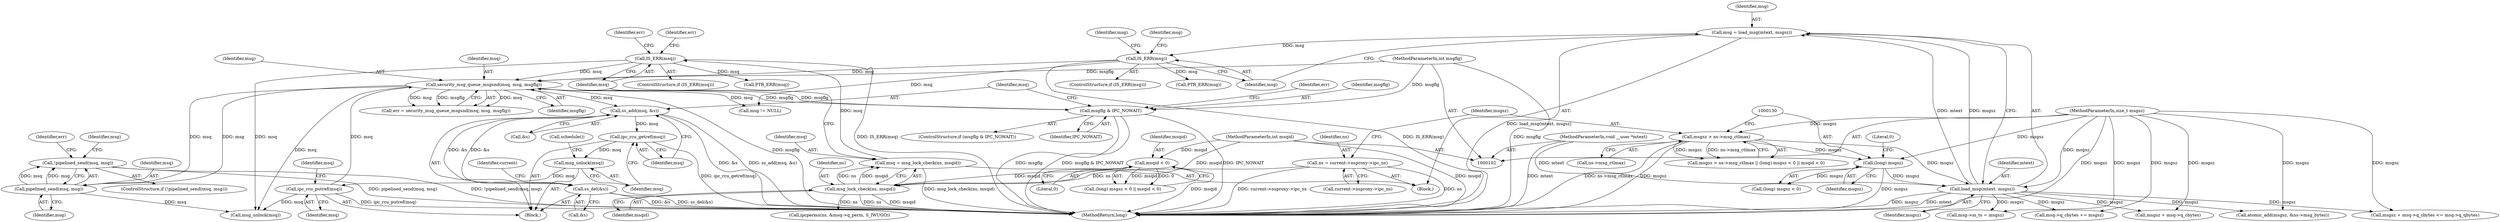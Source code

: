 digraph "1_linux_6062a8dc0517bce23e3c2f7d2fea5e22411269a3@API" {
"1000290" [label="(Call,!pipelined_send(msq, msg))"];
"1000291" [label="(Call,pipelined_send(msq, msg))"];
"1000199" [label="(Call,security_msg_queue_msgsnd(msq, msg, msgflg))"];
"1000252" [label="(Call,ipc_rcu_putref(msq))"];
"1000244" [label="(Call,msg_unlock(msq))"];
"1000242" [label="(Call,ipc_rcu_getref(msq))"];
"1000238" [label="(Call,ss_add(msq, &s))"];
"1000266" [label="(Call,ss_del(&s))"];
"1000173" [label="(Call,IS_ERR(msq))"];
"1000167" [label="(Call,msq = msg_lock_check(ns, msqid))"];
"1000169" [label="(Call,msg_lock_check(ns, msqid))"];
"1000113" [label="(Call,ns = current->nsproxy->ipc_ns)"];
"1000133" [label="(Call,msqid < 0)"];
"1000103" [label="(MethodParameterIn,int msqid)"];
"1000152" [label="(Call,IS_ERR(msg))"];
"1000146" [label="(Call,msg = load_msg(mtext, msgsz))"];
"1000148" [label="(Call,load_msg(mtext, msgsz))"];
"1000105" [label="(MethodParameterIn,void __user *mtext)"];
"1000122" [label="(Call,msgsz > ns->msg_ctlmax)"];
"1000106" [label="(MethodParameterIn,size_t msgsz)"];
"1000129" [label="(Call,(long) msgsz)"];
"1000229" [label="(Call,msgflg & IPC_NOWAIT)"];
"1000107" [label="(MethodParameterIn,int msgflg)"];
"1000172" [label="(ControlStructure,if (IS_ERR(msq)))"];
"1000178" [label="(Call,PTR_ERR(msq))"];
"1000113" [label="(Call,ns = current->nsproxy->ipc_ns)"];
"1000132" [label="(Literal,0)"];
"1000234" [label="(Identifier,err)"];
"1000103" [label="(MethodParameterIn,int msqid)"];
"1000105" [label="(MethodParameterIn,void __user *mtext)"];
"1000162" [label="(Call,msg->m_ts = msgsz)"];
"1000242" [label="(Call,ipc_rcu_getref(msq))"];
"1000271" [label="(Identifier,current)"];
"1000122" [label="(Call,msgsz > ns->msg_ctlmax)"];
"1000131" [label="(Identifier,msgsz)"];
"1000150" [label="(Identifier,msgsz)"];
"1000253" [label="(Identifier,msq)"];
"1000182" [label="(Block,)"];
"1000152" [label="(Call,IS_ERR(msg))"];
"1000246" [label="(Call,schedule())"];
"1000243" [label="(Identifier,msq)"];
"1000240" [label="(Call,&s)"];
"1000331" [label="(Call,msg_unlock(msq))"];
"1000289" [label="(ControlStructure,if (!pipelined_send(msq, msg)))"];
"1000121" [label="(Call,msgsz > ns->msg_ctlmax || (long) msgsz < 0 || msqid < 0)"];
"1000342" [label="(MethodReturn,long)"];
"1000151" [label="(ControlStructure,if (IS_ERR(msg)))"];
"1000313" [label="(Call,atomic_add(msgsz, &ns->msg_bytes))"];
"1000148" [label="(Call,load_msg(mtext, msgsz))"];
"1000107" [label="(MethodParameterIn,int msgflg)"];
"1000147" [label="(Identifier,msg)"];
"1000239" [label="(Identifier,msq)"];
"1000177" [label="(Identifier,err)"];
"1000106" [label="(MethodParameterIn,size_t msgsz)"];
"1000146" [label="(Call,msg = load_msg(mtext, msgsz))"];
"1000168" [label="(Identifier,msq)"];
"1000115" [label="(Call,current->nsproxy->ipc_ns)"];
"1000304" [label="(Call,msq->q_cbytes += msgsz)"];
"1000156" [label="(Identifier,msg)"];
"1000133" [label="(Call,msqid < 0)"];
"1000149" [label="(Identifier,mtext)"];
"1000267" [label="(Call,&s)"];
"1000155" [label="(Call,PTR_ERR(msg))"];
"1000108" [label="(Block,)"];
"1000153" [label="(Identifier,msg)"];
"1000228" [label="(ControlStructure,if (msgflg & IPC_NOWAIT))"];
"1000230" [label="(Identifier,msgflg)"];
"1000124" [label="(Call,ns->msg_ctlmax)"];
"1000292" [label="(Identifier,msq)"];
"1000335" [label="(Call,msg != NULL)"];
"1000245" [label="(Identifier,msq)"];
"1000171" [label="(Identifier,msqid)"];
"1000266" [label="(Call,ss_del(&s))"];
"1000325" [label="(Identifier,err)"];
"1000129" [label="(Call,(long) msgsz)"];
"1000238" [label="(Call,ss_add(msq, &s))"];
"1000135" [label="(Literal,0)"];
"1000200" [label="(Identifier,msq)"];
"1000209" [label="(Call,msgsz + msq->q_cbytes)"];
"1000197" [label="(Call,err = security_msg_queue_msgsnd(msq, msg, msgflg))"];
"1000244" [label="(Call,msg_unlock(msq))"];
"1000229" [label="(Call,msgflg & IPC_NOWAIT)"];
"1000170" [label="(Identifier,ns)"];
"1000293" [label="(Identifier,msg)"];
"1000128" [label="(Call,(long) msgsz < 0)"];
"1000208" [label="(Call,msgsz + msq->q_cbytes <= msq->q_qbytes)"];
"1000185" [label="(Identifier,err)"];
"1000290" [label="(Call,!pipelined_send(msq, msg))"];
"1000114" [label="(Identifier,ns)"];
"1000231" [label="(Identifier,IPC_NOWAIT)"];
"1000201" [label="(Identifier,msg)"];
"1000291" [label="(Call,pipelined_send(msq, msg))"];
"1000298" [label="(Identifier,msg)"];
"1000202" [label="(Identifier,msgflg)"];
"1000169" [label="(Call,msg_lock_check(ns, msqid))"];
"1000199" [label="(Call,security_msg_queue_msgsnd(msq, msg, msgflg))"];
"1000174" [label="(Identifier,msq)"];
"1000159" [label="(Identifier,msg)"];
"1000127" [label="(Call,(long) msgsz < 0 || msqid < 0)"];
"1000252" [label="(Call,ipc_rcu_putref(msq))"];
"1000123" [label="(Identifier,msgsz)"];
"1000257" [label="(Identifier,msq)"];
"1000189" [label="(Call,ipcperms(ns, &msq->q_perm, S_IWUGO))"];
"1000173" [label="(Call,IS_ERR(msq))"];
"1000167" [label="(Call,msq = msg_lock_check(ns, msqid))"];
"1000134" [label="(Identifier,msqid)"];
"1000290" -> "1000289"  [label="AST: "];
"1000290" -> "1000291"  [label="CFG: "];
"1000291" -> "1000290"  [label="AST: "];
"1000298" -> "1000290"  [label="CFG: "];
"1000325" -> "1000290"  [label="CFG: "];
"1000290" -> "1000342"  [label="DDG: pipelined_send(msq, msg)"];
"1000290" -> "1000342"  [label="DDG: !pipelined_send(msq, msg)"];
"1000291" -> "1000290"  [label="DDG: msq"];
"1000291" -> "1000290"  [label="DDG: msg"];
"1000291" -> "1000293"  [label="CFG: "];
"1000292" -> "1000291"  [label="AST: "];
"1000293" -> "1000291"  [label="AST: "];
"1000199" -> "1000291"  [label="DDG: msq"];
"1000199" -> "1000291"  [label="DDG: msg"];
"1000291" -> "1000331"  [label="DDG: msq"];
"1000199" -> "1000197"  [label="AST: "];
"1000199" -> "1000202"  [label="CFG: "];
"1000200" -> "1000199"  [label="AST: "];
"1000201" -> "1000199"  [label="AST: "];
"1000202" -> "1000199"  [label="AST: "];
"1000197" -> "1000199"  [label="CFG: "];
"1000199" -> "1000342"  [label="DDG: msgflg"];
"1000199" -> "1000197"  [label="DDG: msq"];
"1000199" -> "1000197"  [label="DDG: msg"];
"1000199" -> "1000197"  [label="DDG: msgflg"];
"1000252" -> "1000199"  [label="DDG: msq"];
"1000173" -> "1000199"  [label="DDG: msq"];
"1000152" -> "1000199"  [label="DDG: msg"];
"1000229" -> "1000199"  [label="DDG: msgflg"];
"1000107" -> "1000199"  [label="DDG: msgflg"];
"1000199" -> "1000229"  [label="DDG: msgflg"];
"1000199" -> "1000238"  [label="DDG: msq"];
"1000199" -> "1000331"  [label="DDG: msq"];
"1000199" -> "1000335"  [label="DDG: msg"];
"1000252" -> "1000182"  [label="AST: "];
"1000252" -> "1000253"  [label="CFG: "];
"1000253" -> "1000252"  [label="AST: "];
"1000257" -> "1000252"  [label="CFG: "];
"1000252" -> "1000342"  [label="DDG: ipc_rcu_putref(msq)"];
"1000244" -> "1000252"  [label="DDG: msq"];
"1000252" -> "1000331"  [label="DDG: msq"];
"1000244" -> "1000182"  [label="AST: "];
"1000244" -> "1000245"  [label="CFG: "];
"1000245" -> "1000244"  [label="AST: "];
"1000246" -> "1000244"  [label="CFG: "];
"1000242" -> "1000244"  [label="DDG: msq"];
"1000242" -> "1000182"  [label="AST: "];
"1000242" -> "1000243"  [label="CFG: "];
"1000243" -> "1000242"  [label="AST: "];
"1000245" -> "1000242"  [label="CFG: "];
"1000242" -> "1000342"  [label="DDG: ipc_rcu_getref(msq)"];
"1000238" -> "1000242"  [label="DDG: msq"];
"1000238" -> "1000182"  [label="AST: "];
"1000238" -> "1000240"  [label="CFG: "];
"1000239" -> "1000238"  [label="AST: "];
"1000240" -> "1000238"  [label="AST: "];
"1000243" -> "1000238"  [label="CFG: "];
"1000238" -> "1000342"  [label="DDG: &s"];
"1000238" -> "1000342"  [label="DDG: ss_add(msq, &s)"];
"1000266" -> "1000238"  [label="DDG: &s"];
"1000238" -> "1000266"  [label="DDG: &s"];
"1000266" -> "1000182"  [label="AST: "];
"1000266" -> "1000267"  [label="CFG: "];
"1000267" -> "1000266"  [label="AST: "];
"1000271" -> "1000266"  [label="CFG: "];
"1000266" -> "1000342"  [label="DDG: &s"];
"1000266" -> "1000342"  [label="DDG: ss_del(&s)"];
"1000173" -> "1000172"  [label="AST: "];
"1000173" -> "1000174"  [label="CFG: "];
"1000174" -> "1000173"  [label="AST: "];
"1000177" -> "1000173"  [label="CFG: "];
"1000185" -> "1000173"  [label="CFG: "];
"1000173" -> "1000342"  [label="DDG: IS_ERR(msq)"];
"1000167" -> "1000173"  [label="DDG: msq"];
"1000173" -> "1000178"  [label="DDG: msq"];
"1000173" -> "1000331"  [label="DDG: msq"];
"1000167" -> "1000108"  [label="AST: "];
"1000167" -> "1000169"  [label="CFG: "];
"1000168" -> "1000167"  [label="AST: "];
"1000169" -> "1000167"  [label="AST: "];
"1000174" -> "1000167"  [label="CFG: "];
"1000167" -> "1000342"  [label="DDG: msg_lock_check(ns, msqid)"];
"1000169" -> "1000167"  [label="DDG: ns"];
"1000169" -> "1000167"  [label="DDG: msqid"];
"1000169" -> "1000171"  [label="CFG: "];
"1000170" -> "1000169"  [label="AST: "];
"1000171" -> "1000169"  [label="AST: "];
"1000169" -> "1000342"  [label="DDG: msqid"];
"1000169" -> "1000342"  [label="DDG: ns"];
"1000113" -> "1000169"  [label="DDG: ns"];
"1000133" -> "1000169"  [label="DDG: msqid"];
"1000103" -> "1000169"  [label="DDG: msqid"];
"1000169" -> "1000189"  [label="DDG: ns"];
"1000113" -> "1000108"  [label="AST: "];
"1000113" -> "1000115"  [label="CFG: "];
"1000114" -> "1000113"  [label="AST: "];
"1000115" -> "1000113"  [label="AST: "];
"1000123" -> "1000113"  [label="CFG: "];
"1000113" -> "1000342"  [label="DDG: ns"];
"1000113" -> "1000342"  [label="DDG: current->nsproxy->ipc_ns"];
"1000133" -> "1000127"  [label="AST: "];
"1000133" -> "1000135"  [label="CFG: "];
"1000134" -> "1000133"  [label="AST: "];
"1000135" -> "1000133"  [label="AST: "];
"1000127" -> "1000133"  [label="CFG: "];
"1000133" -> "1000342"  [label="DDG: msqid"];
"1000133" -> "1000127"  [label="DDG: msqid"];
"1000133" -> "1000127"  [label="DDG: 0"];
"1000103" -> "1000133"  [label="DDG: msqid"];
"1000103" -> "1000102"  [label="AST: "];
"1000103" -> "1000342"  [label="DDG: msqid"];
"1000152" -> "1000151"  [label="AST: "];
"1000152" -> "1000153"  [label="CFG: "];
"1000153" -> "1000152"  [label="AST: "];
"1000156" -> "1000152"  [label="CFG: "];
"1000159" -> "1000152"  [label="CFG: "];
"1000152" -> "1000342"  [label="DDG: IS_ERR(msg)"];
"1000146" -> "1000152"  [label="DDG: msg"];
"1000152" -> "1000155"  [label="DDG: msg"];
"1000152" -> "1000335"  [label="DDG: msg"];
"1000146" -> "1000108"  [label="AST: "];
"1000146" -> "1000148"  [label="CFG: "];
"1000147" -> "1000146"  [label="AST: "];
"1000148" -> "1000146"  [label="AST: "];
"1000153" -> "1000146"  [label="CFG: "];
"1000146" -> "1000342"  [label="DDG: load_msg(mtext, msgsz)"];
"1000148" -> "1000146"  [label="DDG: mtext"];
"1000148" -> "1000146"  [label="DDG: msgsz"];
"1000148" -> "1000150"  [label="CFG: "];
"1000149" -> "1000148"  [label="AST: "];
"1000150" -> "1000148"  [label="AST: "];
"1000148" -> "1000342"  [label="DDG: mtext"];
"1000148" -> "1000342"  [label="DDG: msgsz"];
"1000105" -> "1000148"  [label="DDG: mtext"];
"1000122" -> "1000148"  [label="DDG: msgsz"];
"1000129" -> "1000148"  [label="DDG: msgsz"];
"1000106" -> "1000148"  [label="DDG: msgsz"];
"1000148" -> "1000162"  [label="DDG: msgsz"];
"1000148" -> "1000208"  [label="DDG: msgsz"];
"1000148" -> "1000209"  [label="DDG: msgsz"];
"1000148" -> "1000304"  [label="DDG: msgsz"];
"1000148" -> "1000313"  [label="DDG: msgsz"];
"1000105" -> "1000102"  [label="AST: "];
"1000105" -> "1000342"  [label="DDG: mtext"];
"1000122" -> "1000121"  [label="AST: "];
"1000122" -> "1000124"  [label="CFG: "];
"1000123" -> "1000122"  [label="AST: "];
"1000124" -> "1000122"  [label="AST: "];
"1000130" -> "1000122"  [label="CFG: "];
"1000121" -> "1000122"  [label="CFG: "];
"1000122" -> "1000342"  [label="DDG: msgsz"];
"1000122" -> "1000342"  [label="DDG: ns->msg_ctlmax"];
"1000122" -> "1000121"  [label="DDG: msgsz"];
"1000122" -> "1000121"  [label="DDG: ns->msg_ctlmax"];
"1000106" -> "1000122"  [label="DDG: msgsz"];
"1000122" -> "1000129"  [label="DDG: msgsz"];
"1000106" -> "1000102"  [label="AST: "];
"1000106" -> "1000342"  [label="DDG: msgsz"];
"1000106" -> "1000129"  [label="DDG: msgsz"];
"1000106" -> "1000162"  [label="DDG: msgsz"];
"1000106" -> "1000208"  [label="DDG: msgsz"];
"1000106" -> "1000209"  [label="DDG: msgsz"];
"1000106" -> "1000304"  [label="DDG: msgsz"];
"1000106" -> "1000313"  [label="DDG: msgsz"];
"1000129" -> "1000128"  [label="AST: "];
"1000129" -> "1000131"  [label="CFG: "];
"1000130" -> "1000129"  [label="AST: "];
"1000131" -> "1000129"  [label="AST: "];
"1000132" -> "1000129"  [label="CFG: "];
"1000129" -> "1000342"  [label="DDG: msgsz"];
"1000129" -> "1000128"  [label="DDG: msgsz"];
"1000229" -> "1000228"  [label="AST: "];
"1000229" -> "1000231"  [label="CFG: "];
"1000230" -> "1000229"  [label="AST: "];
"1000231" -> "1000229"  [label="AST: "];
"1000234" -> "1000229"  [label="CFG: "];
"1000239" -> "1000229"  [label="CFG: "];
"1000229" -> "1000342"  [label="DDG: msgflg & IPC_NOWAIT"];
"1000229" -> "1000342"  [label="DDG: IPC_NOWAIT"];
"1000229" -> "1000342"  [label="DDG: msgflg"];
"1000107" -> "1000229"  [label="DDG: msgflg"];
"1000107" -> "1000102"  [label="AST: "];
"1000107" -> "1000342"  [label="DDG: msgflg"];
}
